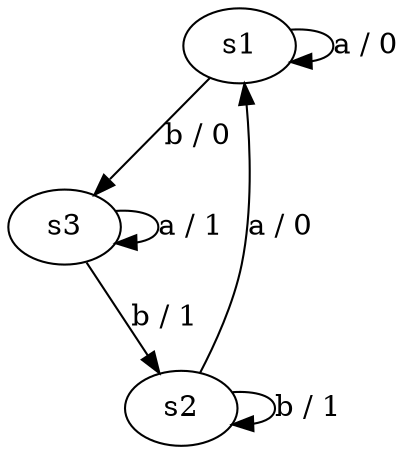 digraph non_distinguishable {
	s1 -> s1 [label="a / 0"];
	s2 -> s1 [label="a / 0"];
	s3 -> s3 [label="a / 1"];

	s1 -> s3 [label="b / 0"];
	s2 -> s2 [label="b / 1"];
	s3 -> s2 [label="b / 1"];
}

